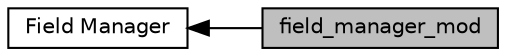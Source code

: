 digraph "field_manager_mod"
{
  edge [fontname="Helvetica",fontsize="10",labelfontname="Helvetica",labelfontsize="10"];
  node [fontname="Helvetica",fontsize="10",shape=box];
  rankdir=LR;
  Node1 [label="field_manager_mod",height=0.2,width=0.4,color="black", fillcolor="grey75", style="filled", fontcolor="black",tooltip="Reads entries from a field table and stores this information along with the type of field it belongs ..."];
  Node2 [label="Field Manager",height=0.2,width=0.4,color="black", fillcolor="white", style="filled",URL="$group__field__manager.html",tooltip="Modules and associated files in the field_manager directory."];
  Node2->Node1 [shape=plaintext, dir="back", style="solid"];
}
